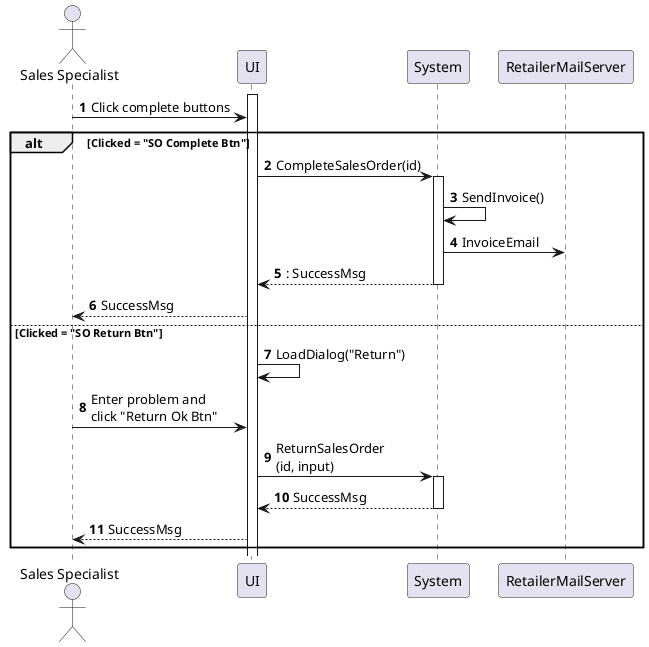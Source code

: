 @startuml sales-order-complete
autonumber

actor "Sales Specialist" as a
participant UI as f
participant System as b
participant RetailerMailServer as c

activate f

a -> f : Click complete buttons

alt Clicked = "SO Complete Btn"
    f -> b : CompleteSalesOrder(id)
    activate b
    b -> b : SendInvoice()
    b -> c : InvoiceEmail
    return : SuccessMsg
    f --> a : SuccessMsg
else Clicked = "SO Return Btn"
    f -> f : LoadDialog("Return")
    a -> f : Enter problem and\nclick "Return Ok Btn"
    f -> b : ReturnSalesOrder\n(id, input)
    activate b
    return SuccessMsg
    f --> a : SuccessMsg
end
@enduml
